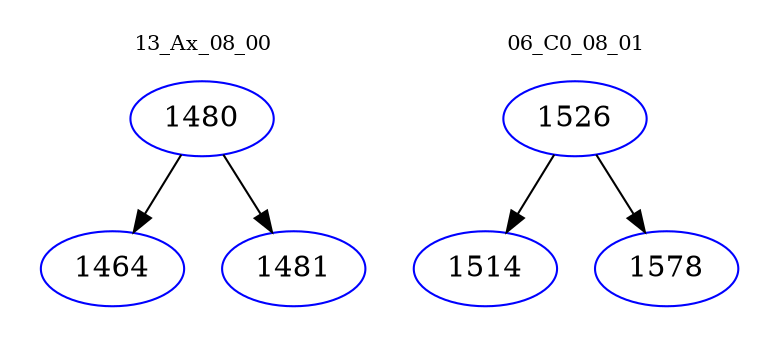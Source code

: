 digraph{
subgraph cluster_0 {
color = white
label = "13_Ax_08_00";
fontsize=10;
T0_1480 [label="1480", color="blue"]
T0_1480 -> T0_1464 [color="black"]
T0_1464 [label="1464", color="blue"]
T0_1480 -> T0_1481 [color="black"]
T0_1481 [label="1481", color="blue"]
}
subgraph cluster_1 {
color = white
label = "06_C0_08_01";
fontsize=10;
T1_1526 [label="1526", color="blue"]
T1_1526 -> T1_1514 [color="black"]
T1_1514 [label="1514", color="blue"]
T1_1526 -> T1_1578 [color="black"]
T1_1578 [label="1578", color="blue"]
}
}
